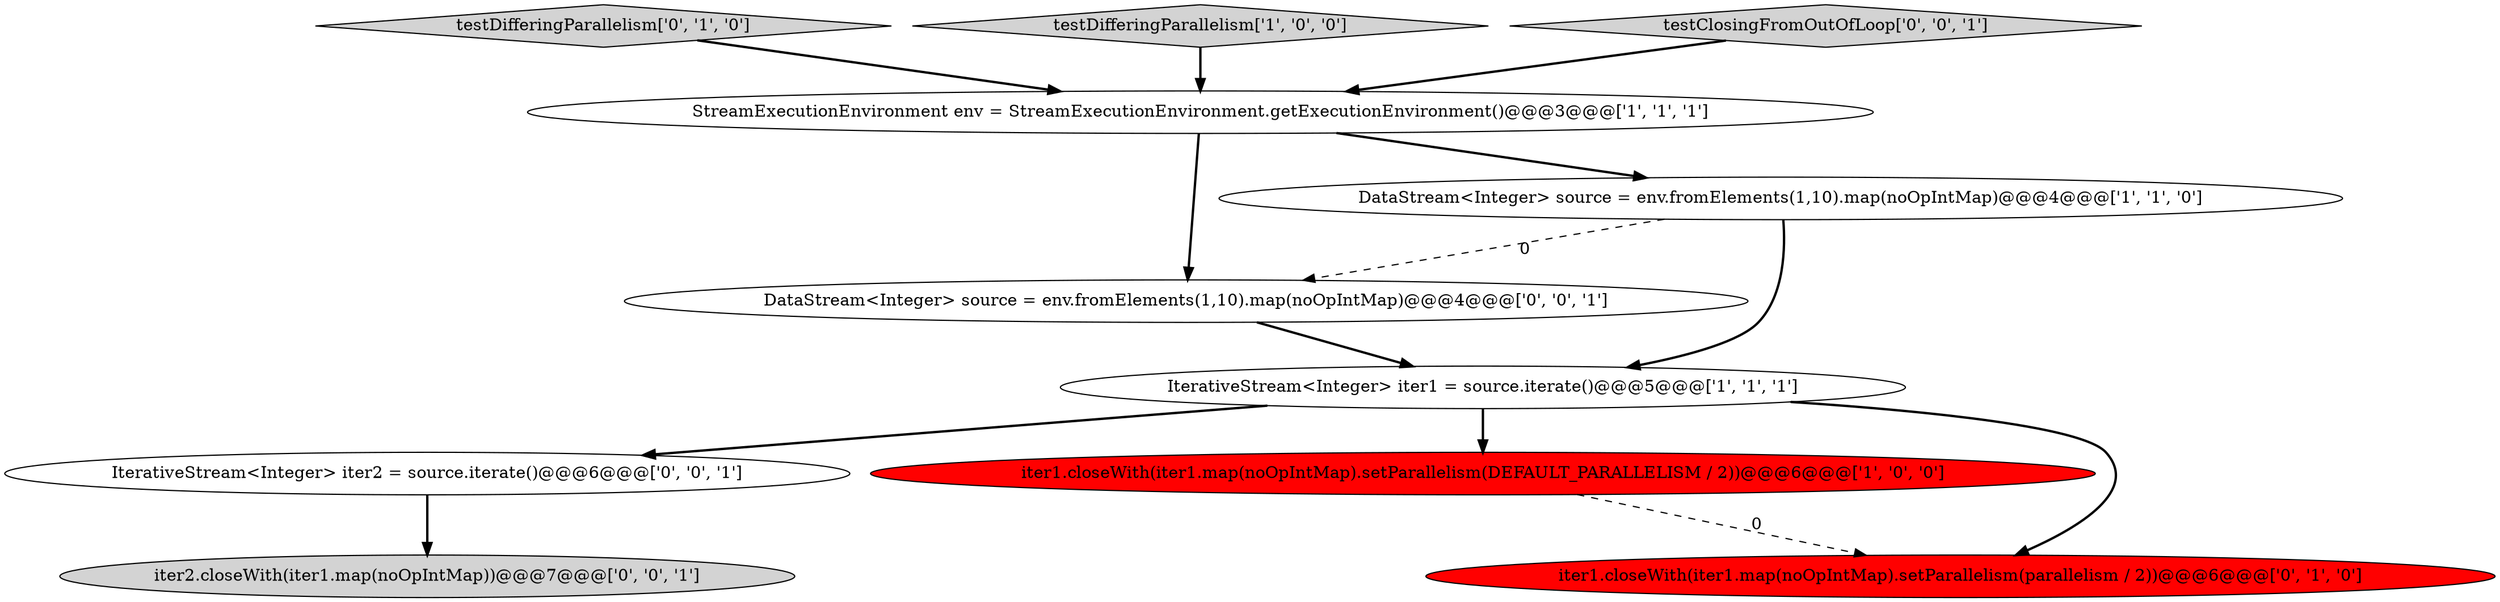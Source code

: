 digraph {
8 [style = filled, label = "IterativeStream<Integer> iter2 = source.iterate()@@@6@@@['0', '0', '1']", fillcolor = white, shape = ellipse image = "AAA0AAABBB3BBB"];
7 [style = filled, label = "DataStream<Integer> source = env.fromElements(1,10).map(noOpIntMap)@@@4@@@['0', '0', '1']", fillcolor = white, shape = ellipse image = "AAA0AAABBB3BBB"];
2 [style = filled, label = "StreamExecutionEnvironment env = StreamExecutionEnvironment.getExecutionEnvironment()@@@3@@@['1', '1', '1']", fillcolor = white, shape = ellipse image = "AAA0AAABBB1BBB"];
6 [style = filled, label = "testDifferingParallelism['0', '1', '0']", fillcolor = lightgray, shape = diamond image = "AAA0AAABBB2BBB"];
1 [style = filled, label = "iter1.closeWith(iter1.map(noOpIntMap).setParallelism(DEFAULT_PARALLELISM / 2))@@@6@@@['1', '0', '0']", fillcolor = red, shape = ellipse image = "AAA1AAABBB1BBB"];
4 [style = filled, label = "testDifferingParallelism['1', '0', '0']", fillcolor = lightgray, shape = diamond image = "AAA0AAABBB1BBB"];
10 [style = filled, label = "iter2.closeWith(iter1.map(noOpIntMap))@@@7@@@['0', '0', '1']", fillcolor = lightgray, shape = ellipse image = "AAA0AAABBB3BBB"];
5 [style = filled, label = "iter1.closeWith(iter1.map(noOpIntMap).setParallelism(parallelism / 2))@@@6@@@['0', '1', '0']", fillcolor = red, shape = ellipse image = "AAA1AAABBB2BBB"];
9 [style = filled, label = "testClosingFromOutOfLoop['0', '0', '1']", fillcolor = lightgray, shape = diamond image = "AAA0AAABBB3BBB"];
3 [style = filled, label = "DataStream<Integer> source = env.fromElements(1,10).map(noOpIntMap)@@@4@@@['1', '1', '0']", fillcolor = white, shape = ellipse image = "AAA0AAABBB1BBB"];
0 [style = filled, label = "IterativeStream<Integer> iter1 = source.iterate()@@@5@@@['1', '1', '1']", fillcolor = white, shape = ellipse image = "AAA0AAABBB1BBB"];
8->10 [style = bold, label=""];
7->0 [style = bold, label=""];
4->2 [style = bold, label=""];
2->7 [style = bold, label=""];
1->5 [style = dashed, label="0"];
9->2 [style = bold, label=""];
3->7 [style = dashed, label="0"];
0->1 [style = bold, label=""];
3->0 [style = bold, label=""];
2->3 [style = bold, label=""];
0->5 [style = bold, label=""];
6->2 [style = bold, label=""];
0->8 [style = bold, label=""];
}
